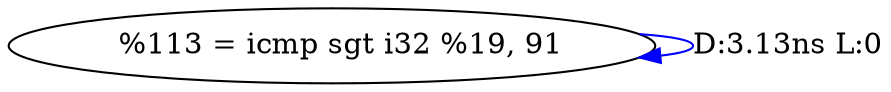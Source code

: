 digraph {
Node0x285e7f0[label="  %113 = icmp sgt i32 %19, 91"];
Node0x285e7f0 -> Node0x285e7f0[label="D:3.13ns L:0",color=blue];
}
